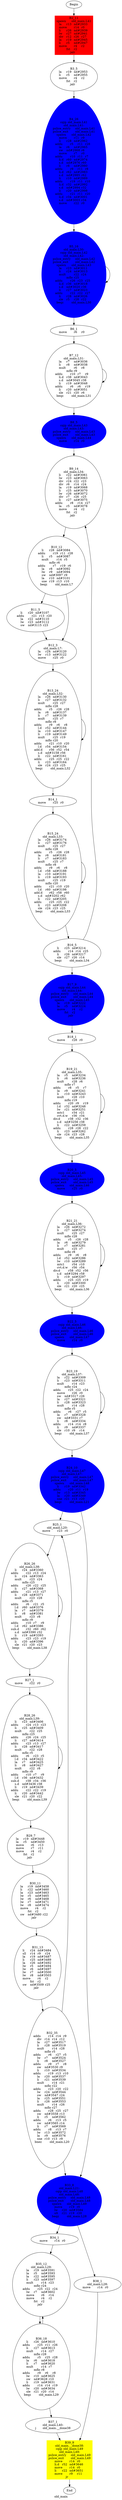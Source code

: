 digraph G{
	label = "old_main"	style = "dashed";
	color = purple;
	Node0 [label = "Begin"];
	Node0 -> {Node2 }
	Node1 [label = "End"];
	Node1 -> {}
	Node2 [label = "B2_11\nspawn	old_main.L41\nla	r13	nd#2933	\nmove	r14	r0	\nli	r26	nd#2939	\nlw	r27	nd#2941	\ndiv	r12	r26	r27	\nla	r19	nd#2945	\nli	r5	nd#2947	\nmove	r4	r2	\nfst	r2	\njalr	\n"];
	Node2 -> {Node3 }
	Node3 [label = "B3_5\nla	r19	nd#2953	\nli	r5	nd#2955	\nmove	r4	r2	\nfst	r2	\njalr	\n"];
	Node3 -> {Node4 }
	Node4 [label = "B4_26\ncqip	old_main.L41\nold_main.L41:\npslice_entry	old_main.L41\npslice_exit	old_main.L41\nspawn	old_main.L42\nmove	r11	r9	\nli	r28	nd#2962	\naddu	r5	r11	r28	\nla	r6	nd#2965	\nsw	nd#2968	r6	\nmove	r7	r0	\naddu	r10	r11	r7	\nli.d	r60	nd#2974	\ns.d	nd#2976	r60	\nli	r8	nd#2980	\naddu	r9	r11	r8	\nli.d	r62	nd#2983	\ns.d	nd#2985	r62	\nli	r10	nd#2989	\naddu	r19	r11	r10	\nli.d	r32	nd#2992	\ns.d	nd#2994	r32	\nli	r20	nd#2998	\naddu	r21	r11	r20	\nli.d	r34	nd#3001	\ns.d	nd#3003	r34	\nmove	r22	r0	\n"];
	Node4 -> {Node5 }
	Node5 [label = "B5_16\nold_main.L30:\ncqip	old_main.L42\nold_main.L42:\npslice_entry	old_main.L42\npslice_exit	old_main.L42\nspawn	old_main.L43\nla	r23	nd#3011	\nli	r24	nd#3013	\nmult	r22	r24	\nmflo	r25	\naddu	r26	r23	r25	\nli.d	r36	nd#3018	\ns.d	nd#3020	r36	\nli	r27	nd#3023	\naddu	r22	r22	r27	\nli	r28	nd#3026	\nsle	r5	r28	r22	\nbeqz	old_main.L30\n"];
	Node5 -> {Node6 Node5 }
	Node6 [label = "B6_1\nmove	r6	r0	\n"];
	Node6 -> {Node7 }
	Node7 [label = "B7_12\nold_main.L31:\nla	r7	nd#3036	\nli	r8	nd#3038	\nmult	r6	r8	\nmflo	r9	\naddu	r10	r7	r9	\nli.d	r38	nd#3043	\ns.d	nd#3045	r38	\nli	r19	nd#3048	\naddu	r6	r6	r19	\nli	r20	nd#3051	\nsle	r21	r20	r6	\nbeqz	old_main.L31\n"];
	Node7 -> {Node8 Node7 }
	Node8 [label = "B8_5\ncqip	old_main.L43\nold_main.L43:\npslice_entry	old_main.L43\npslice_exit	old_main.L43\nspawn	old_main.L44\nmove	r14	r0	\n"];
	Node8 -> {Node9 }
	Node9 [label = "B9_14\nold_main.L34:\nli	r22	nd#3061	\nlw	r23	nd#3063	\ndiv	r24	r22	r23	\ndiv	r6	r14	r24	\nla	r19	nd#3068	\nli	r25	nd#3070	\nlw	r26	nd#3072	\ndiv	r7	r26	r25	\nli	r27	nd#3075	\naddu	r8	r14	r27	\nla	r5	nd#3078	\nmove	r4	r2	\nfst	r2	\njalr	\n"];
	Node9 -> {Node10 }
	Node10 [label = "B10_12\nli	r28	nd#3084	\naddu	r19	r11	r28	\nli	r5	nd#3087	\nmult	r14	r5	\nmflo	r6	\naddu	r7	r19	r6	\nla	r8	nd#3092	\nlw	r9	nd#3094	\nsw	nd#3097	r9	\nla	r10	nd#3101	\nsne	r19	r13	r10	\nbeqz	old_main.L7\n"];
	Node10 -> {Node11 Node12 }
	Node11 [label = "B11_5\nli	r20	nd#3107	\naddu	r21	r13	r20	\nla	r22	nd#3110	\nlw	r23	nd#3112	\nsw	nd#3115	r23	\n"];
	Node11 -> {Node12 }
	Node12 [label = "B12_3\nold_main.L7:\nla	r24	nd#3120	\nlw	r13	nd#3122	\nmove	r25	r0	\n"];
	Node12 -> {Node13 }
	Node13 [label = "B13_24\nold_main.L32:\nla	r26	nd#3130	\nli	r27	nd#3132	\nmult	r25	r27	\nmflo	r28	\naddu	r5	r26	r28	\nla	r6	nd#3137	\nli	r7	nd#3139	\nmult	r25	r7	\nmflo	r8	\naddu	r9	r6	r8	\nl.d	r52	nd#3144	\nla	r10	nd#3147	\nli	r19	nd#3149	\nmult	r25	r19	\nmflo	r20	\naddu	r21	r10	r20	\nl.d	r54	nd#3154	\nadd.d	r56	r52	r54	\ns.d	nd#3158	r56	\nli	r22	nd#3161	\naddu	r25	r25	r22	\nli	r23	nd#3164	\nsle	r24	r23	r25	\nbeqz	old_main.L32\n"];
	Node13 -> {Node14 Node13 }
	Node14 [label = "B14_1\nmove	r25	r0	\n"];
	Node14 -> {Node15 }
	Node15 [label = "B15_24\nold_main.L33:\nla	r26	nd#3174	\nli	r27	nd#3176	\nmult	r25	r27	\nmflo	r28	\naddu	r5	r26	r28	\nla	r6	nd#3181	\nli	r7	nd#3183	\nmult	r25	r7	\nmflo	r8	\naddu	r9	r6	r8	\nl.d	r58	nd#3188	\nla	r10	nd#3191	\nli	r19	nd#3193	\nmult	r25	r19	\nmflo	r20	\naddu	r21	r10	r20	\nl.d	r60	nd#3198	\nadd.d	r62	r58	r60	\ns.d	nd#3202	r62	\nli	r22	nd#3205	\naddu	r25	r25	r22	\nli	r23	nd#3208	\nsle	r24	r23	r25	\nbeqz	old_main.L33\n"];
	Node15 -> {Node16 Node15 }
	Node16 [label = "B16_5\nli	r25	nd#3214	\naddu	r14	r14	r25	\nli	r26	nd#3217	\nsle	r27	r26	r14	\nbeqz	old_main.L34\n"];
	Node16 -> {Node17 Node9 }
	Node17 [label = "B17_9\ncqip	old_main.L44\nold_main.L44:\npslice_entry	old_main.L44\npslice_exit	old_main.L44\nspawn	old_main.L45\nla	r19	nd#3222	\nla	r5	nd#3224	\nmove	r4	r2	\nfst	r2	\njalr	\n"];
	Node17 -> {Node18 }
	Node18 [label = "B18_1\nmove	r28	r0	\n"];
	Node18 -> {Node19 }
	Node19 [label = "B19_21\nold_main.L35:\nla	r5	nd#3234	\nli	r6	nd#3236	\nmult	r28	r6	\nmflo	r7	\naddu	r8	r5	r7	\nla	r9	nd#3241	\nli	r10	nd#3243	\nmult	r28	r10	\nmflo	r19	\naddu	r20	r9	r19	\nl.d	r32	nd#3248	\nlw	r21	nd#3251	\nmtc1	r34	r21	\ncvt.d.w	r36	r34	\ndiv.d	r38	r32	r36	\ns.d	nd#3256	r38	\nli	r22	nd#3259	\naddu	r28	r28	r22	\nli	r23	nd#3262	\nsle	r24	r23	r28	\nbeqz	old_main.L35\n"];
	Node19 -> {Node20 Node19 }
	Node20 [label = "B20_5\ncqip	old_main.L45\nold_main.L45:\npslice_entry	old_main.L45\npslice_exit	old_main.L45\nspawn	old_main.L46\nmove	r25	r0	\n"];
	Node20 -> {Node21 }
	Node21 [label = "B21_21\nold_main.L36:\nla	r26	nd#3272	\nli	r27	nd#3274	\nmult	r25	r27	\nmflo	r28	\naddu	r5	r26	r28	\nla	r6	nd#3279	\nli	r7	nd#3281	\nmult	r25	r7	\nmflo	r8	\naddu	r9	r6	r8	\nl.d	r52	nd#3286	\nlw	r10	nd#3289	\nmtc1	r54	r10	\ncvt.d.w	r56	r54	\ndiv.d	r58	r52	r56	\ns.d	nd#3294	r58	\nli	r19	nd#3297	\naddu	r25	r25	r19	\nli	r20	nd#3300	\nsle	r21	r20	r25	\nbeqz	old_main.L36\n"];
	Node21 -> {Node22 Node21 }
	Node22 [label = "B22_5\ncqip	old_main.L46\nold_main.L46:\npslice_entry	old_main.L46\npslice_exit	old_main.L46\nspawn	old_main.L47\nmove	r14	r0	\n"];
	Node22 -> {Node23 }
	Node23 [label = "B23_19\nold_main.L37:\nla	r22	nd#3309	\nli	r23	nd#3311	\nmult	r14	r23	\nmflo	r24	\naddu	r25	r22	r24	\nmove	r26	r0	\nsw	nd#3317	r26	\nla	r27	nd#3321	\nli	r28	nd#3323	\nmult	r14	r28	\nmflo	r5	\naddu	r6	r27	r5	\nla	r7	nd#3328	\nsw	nd#3331	r7	\nli	r8	nd#3334	\naddu	r14	r14	r8	\nli	r9	nd#3337	\nsle	r10	r9	r14	\nbeqz	old_main.L37\n"];
	Node23 -> {Node24 Node23 }
	Node24 [label = "B24_10\ncqip	old_main.L47\nold_main.L47:\npslice_entry	old_main.L47\npslice_exit	old_main.L47\nspawn	old_main.L48\nli	r19	nd#3342	\naddu	r20	r11	r19	\nlw	r13	nd#3345	\nla	r20	nd#3349	\nsne	r21	r13	r20	\nbeqz	old_main.L21\n"];
	Node24 -> {Node25 Node33 }
	Node25 [label = "B25_1\nold_main.L20:\nmove	r23	r0	\n"];
	Node25 -> {Node26 }
	Node26 [label = "B26_26\nold_main.L38:\nli	r24	nd#3360	\naddu	r22	r13	r24	\nli	r24	nd#3363	\nmult	r23	r24	\nmflo	r25	\naddu	r26	r22	r25	\nli	r27	nd#3368	\naddu	r21	r13	r27	\nli	r28	nd#3371	\nmult	r23	r28	\nmflo	r5	\naddu	r6	r21	r5	\nl.d	r60	nd#3376	\nla	r7	nd#3379	\nli	r8	nd#3381	\nmult	r23	r8	\nmflo	r9	\naddu	r10	r7	r9	\nl.d	r62	nd#3386	\nsub.d	r32	r60	r62	\ns.d	nd#3390	r32	\nli	r19	nd#3393	\naddu	r23	r23	r19	\nli	r20	nd#3396	\nsle	r21	r20	r23	\nbeqz	old_main.L38\n"];
	Node26 -> {Node27 Node26 }
	Node27 [label = "B27_1\nmove	r22	r0	\n"];
	Node27 -> {Node28 }
	Node28 [label = "B28_26\nold_main.L39:\nli	r23	nd#3406	\naddu	r24	r13	r23	\nli	r25	nd#3409	\nmult	r22	r25	\nmflo	r25	\naddu	r26	r24	r25	\nli	r27	nd#3414	\naddu	r23	r13	r27	\nli	r28	nd#3417	\nmult	r22	r28	\nmflo	r5	\naddu	r6	r23	r5	\nl.d	r34	nd#3422	\nla	r7	nd#3425	\nli	r8	nd#3427	\nmult	r22	r8	\nmflo	r9	\naddu	r10	r7	r9	\nl.d	r36	nd#3432	\nsub.d	r38	r34	r36	\ns.d	nd#3436	r38	\nli	r19	nd#3439	\naddu	r22	r22	r19	\nli	r20	nd#3442	\nsle	r21	r20	r22	\nbeqz	old_main.L39\n"];
	Node28 -> {Node29 Node28 }
	Node29 [label = "B29_7\nla	r19	nd#3448	\nla	r5	nd#3450	\nmove	r6	r13	\nmove	r7	r11	\nmove	r4	r2	\nfst	r2	\njalr	\n"];
	Node29 -> {Node30 }
	Node30 [label = "B30_11\nla	r19	nd#3458	\nli	r22	nd#3460	\nla	r23	nd#3463	\nlw	r5	nd#3465	\nlw	r6	nd#3468	\nlw	r7	nd#3471	\nlw	r8	nd#3474	\nmove	r4	r2	\nfst	r2	\nsw	nd#3480	r22	\njalr	\n"];
	Node30 -> {Node31 }
	Node31 [label = "B31_13\nli	r24	nd#3484	\nsll	r14	r9	r24	\nla	r19	nd#3487	\nli	r25	nd#3489	\nla	r26	nd#3492	\nlw	r5	nd#3494	\nlw	r6	nd#3497	\nlw	r7	nd#3500	\nlw	r8	nd#3503	\nmove	r4	r2	\nfst	r2	\nsw	nd#3509	r25	\njalr	\n"];
	Node31 -> {Node32 }
	Node32 [label = "B32_35\naddu	r14	r14	r9	\ndiv	r14	r14	r12	\nla	r27	nd#3517	\nli	r28	nd#3519	\nmult	r14	r28	\nmflo	r5	\naddu	r6	r27	r5	\nlw	r7	nd#3524	\nli	r8	nd#3527	\naddu	r9	r7	r8	\nsw	nd#3530	r9	\nli	r10	nd#3534	\naddu	r19	r13	r10	\nla	r20	nd#3537	\nli	r21	nd#3539	\nmult	r14	r21	\nmflo	r22	\naddu	r23	r20	r22	\nlw	r24	nd#3544	\nsw	nd#3547	r24	\nla	r25	nd#3551	\nli	r26	nd#3553	\nmult	r14	r26	\nmflo	r27	\naddu	r28	r25	r27	\nsw	nd#3558	r13	\nli	r5	nd#3562	\naddu	r6	r13	r5	\nsw	nd#3565	r14	\nli	r7	nd#3569	\naddu	r8	r13	r7	\nlw	r13	nd#3572	\nla	r9	nd#3576	\nsne	r10	r13	r9	\nbnez	old_main.L20\n"];
	Node32 -> {Node33 Node25 }
	Node33 [label = "B33_8\nold_main.L21:\ncqip	old_main.L48\nold_main.L48:\npslice_entry	old_main.L48\npslice_exit	old_main.L48\nspawn	old_main.L49\nmove	r19	r0	\nlw	r20	nd#3584	\nslt	r21	r19	r20	\nbeqz	old_main.L28\n"];
	Node33 -> {Node34 Node38 }
	Node34 [label = "B34_1\nmove	r14	r0	\n"];
	Node34 -> {Node35 }
	Node35 [label = "B35_12\nold_main.L29:\nla	r19	nd#3591	\nla	r5	nd#3593	\nla	r22	nd#3595	\nli	r23	nd#3597	\nmult	r14	r23	\nmflo	r24	\naddu	r25	r22	r24	\nlw	r7	nd#3602	\nmove	r6	r14	\nmove	r4	r2	\nfst	r2	\njalr	\n"];
	Node35 -> {Node36 }
	Node36 [label = "B36_18\nli	r26	nd#3610	\naddu	r25	r11	r26	\nli	r27	nd#3613	\nmult	r14	r27	\nmflo	r28	\naddu	r5	r25	r28	\nla	r6	nd#3618	\nli	r7	nd#3620	\nmult	r14	r7	\nmflo	r8	\naddu	r9	r6	r8	\nlw	r10	nd#3625	\nsw	nd#3628	r10	\nli	r19	nd#3631	\naddu	r14	r14	r19	\nlw	r20	nd#3634	\nsle	r21	r20	r14	\nbeqz	old_main.L29\n"];
	Node36 -> {Node37 Node35 }
	Node37 [label = "B37_1\nold_main.L40:\nj	old_main.__done38\n"];
	Node37 -> {Node39 }
	Node38 [label = "B38_1\nold_main.L28:\nmove	r14	r0	\n"];
	Node38 -> {Node39 }
	Node39 [label = "B39_9\nold_main.__done38:\ncqip	old_main.L49\nold_main.L49:\npslice_entry	old_main.L49\npslice_exit	old_main.L49\nmove	r14	r0	\nli.d	r52	nd#3646	\nmove	r14	r0	\nli	r22	nd#3651	\nmove	r9	r11	\njr	\n"];
	Node39 -> {Node1 }
	Node2 [shape = box ,style=filled ,color=red];
	Node4 [shape = ellipse ,style=filled ,color=blue];
	Node5 [shape = ellipse ,style=filled ,color=blue];
	Node8 [shape = ellipse ,style=filled ,color=blue];
	Node17 [shape = ellipse ,style=filled ,color=blue];
	Node20 [shape = ellipse ,style=filled ,color=blue];
	Node22 [shape = ellipse ,style=filled ,color=blue];
	Node24 [shape = ellipse ,style=filled ,color=blue];
	Node33 [shape = ellipse ,style=filled ,color=blue];
	Node39 [shape = polygon ,style=filled ,color=yellow];
}
